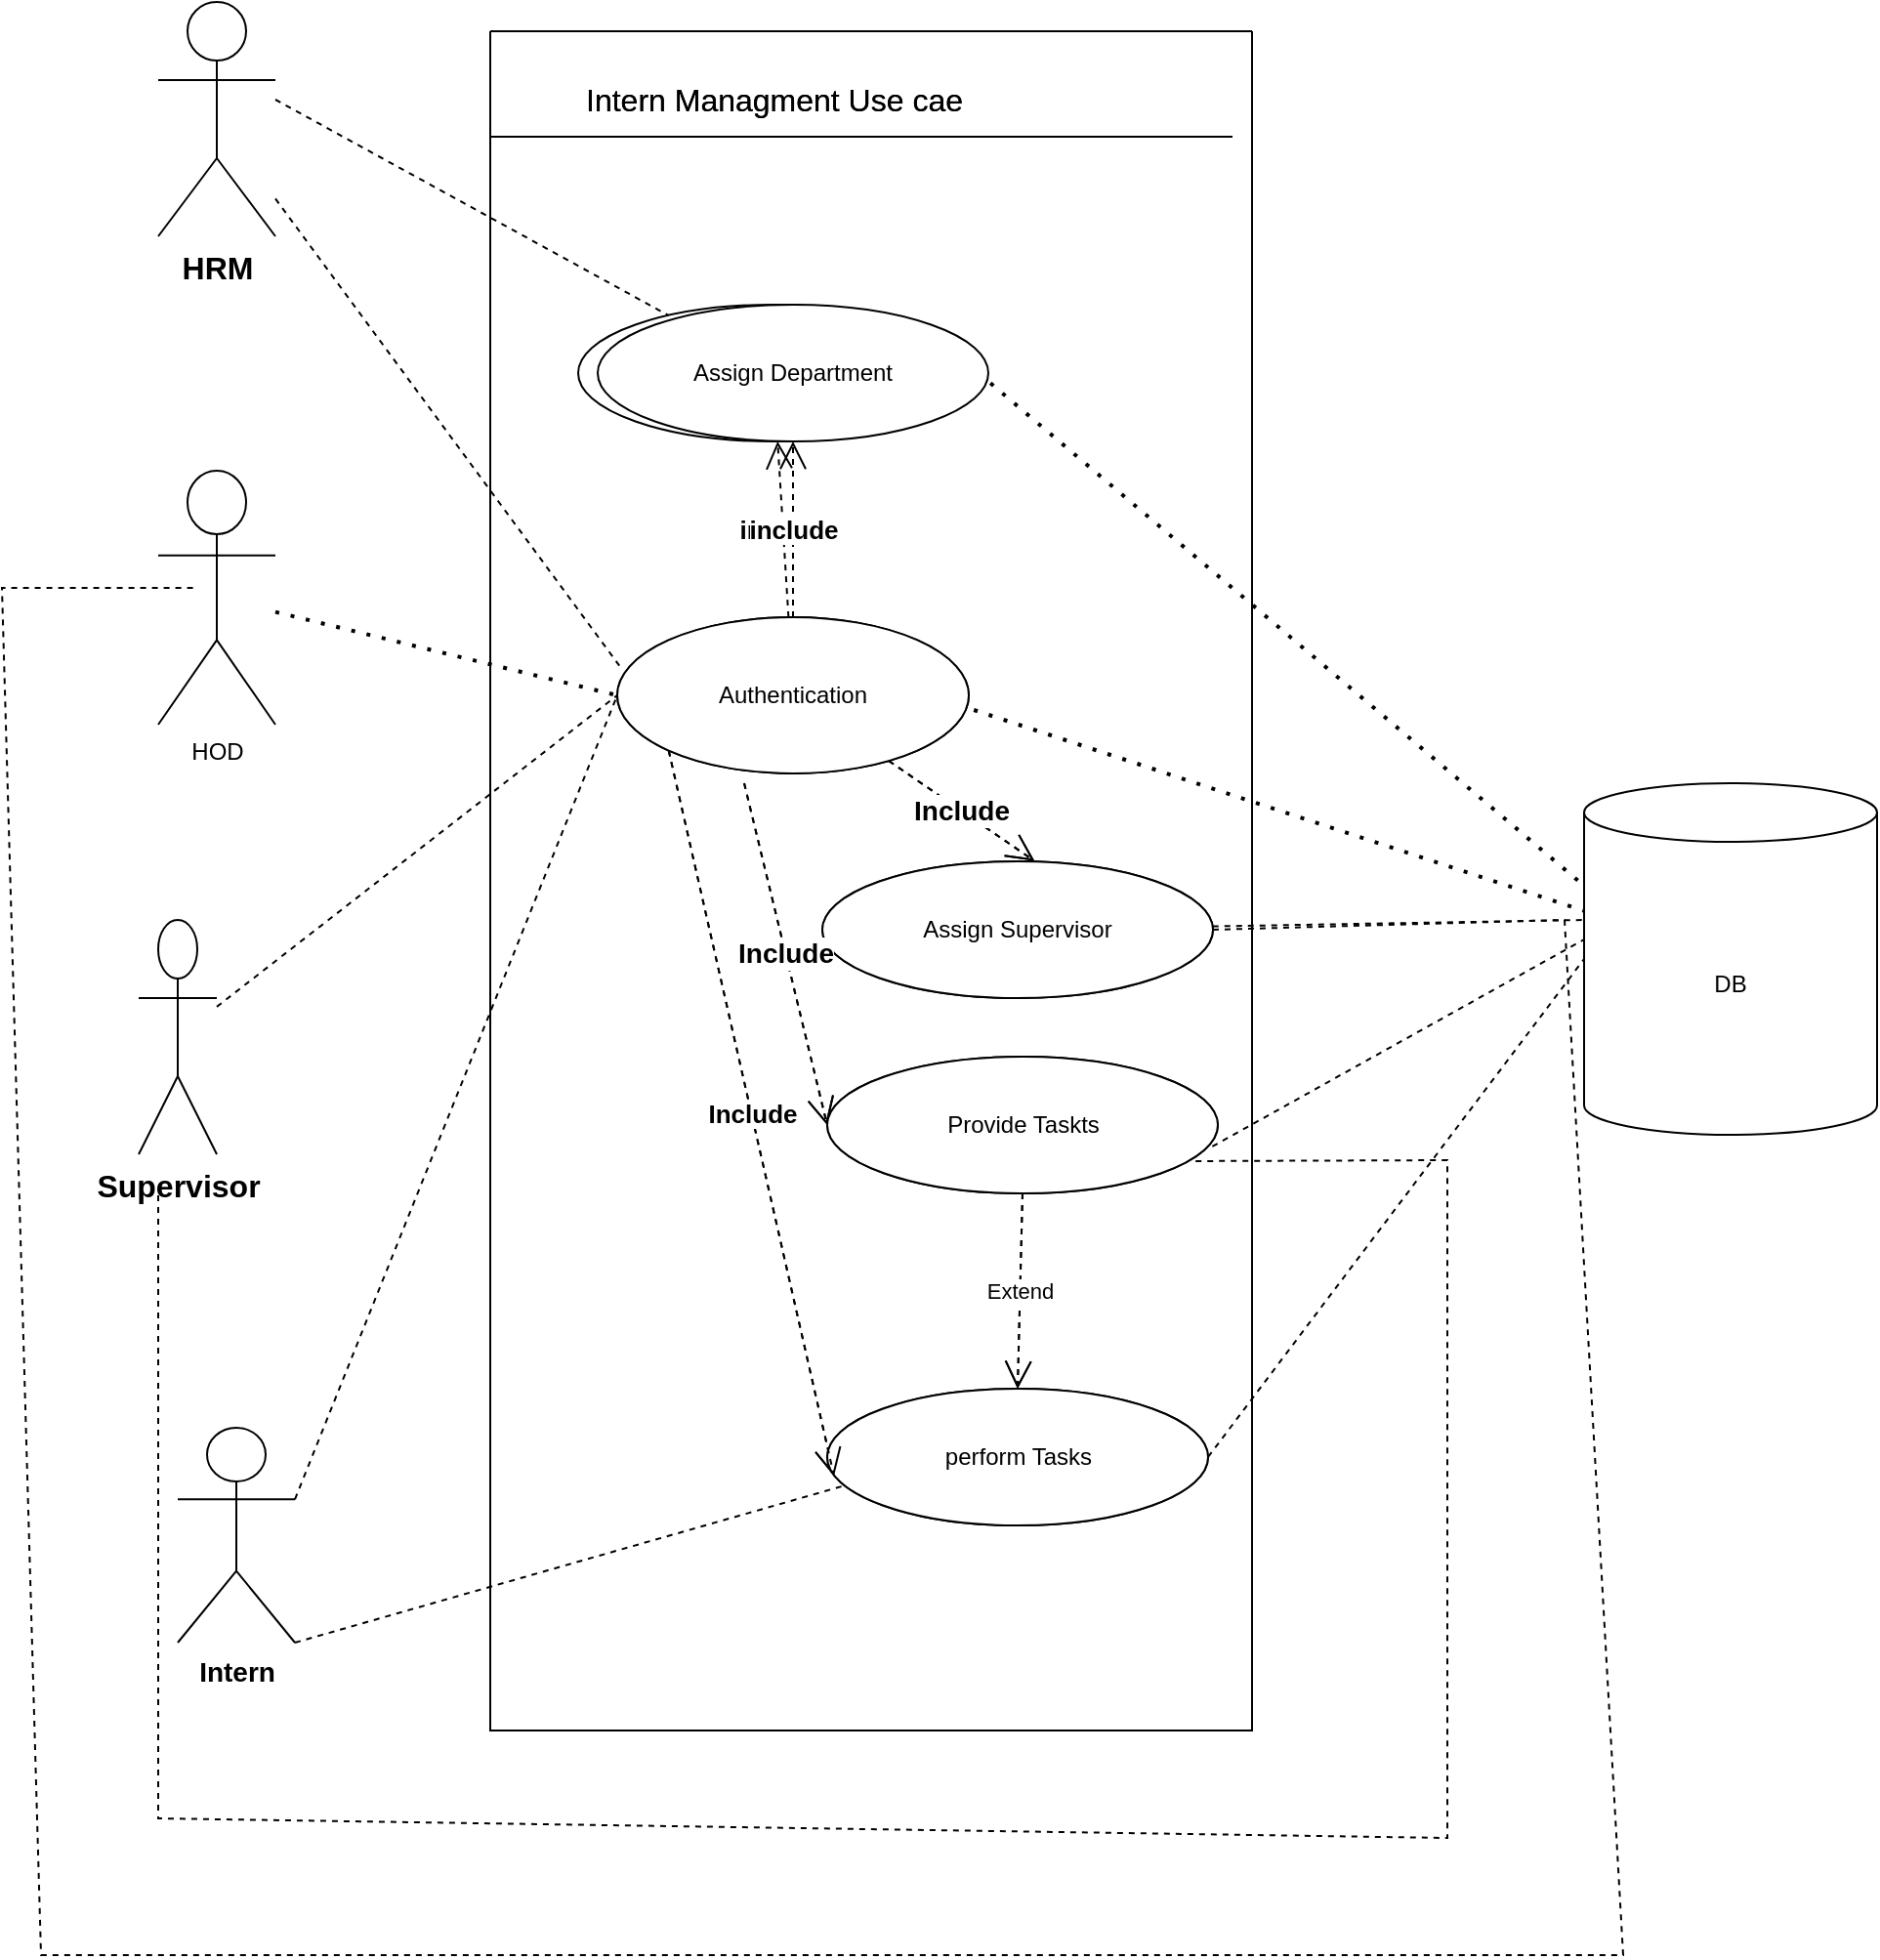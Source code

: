 <mxfile version="24.4.0" type="github">
  <diagram name="Page-1" id="RYTVGtYCtdf6n45jKJDW">
    <mxGraphModel dx="1222" dy="586" grid="1" gridSize="10" guides="1" tooltips="1" connect="1" arrows="1" fold="1" page="1" pageScale="1" pageWidth="850" pageHeight="1100" math="0" shadow="0">
      <root>
        <mxCell id="0" />
        <mxCell id="1" parent="0" />
        <mxCell id="Lg54S9610k611saLA15z-1" value="&lt;font style=&quot;font-size: 16px;&quot;&gt;&lt;b&gt;HRM&lt;/b&gt;&lt;/font&gt;" style="shape=umlActor;verticalLabelPosition=bottom;verticalAlign=top;html=1;outlineConnect=0;" vertex="1" parent="1">
          <mxGeometry x="100" y="100" width="60" height="120" as="geometry" />
        </mxCell>
        <mxCell id="Lg54S9610k611saLA15z-2" value="HOD" style="shape=umlActor;verticalLabelPosition=bottom;verticalAlign=top;html=1;outlineConnect=0;fontStyle=0" vertex="1" parent="1">
          <mxGeometry x="100" y="340" width="60" height="130" as="geometry" />
        </mxCell>
        <mxCell id="Lg54S9610k611saLA15z-3" value="&lt;font style=&quot;font-size: 14px;&quot;&gt;&lt;b&gt;Intern&lt;/b&gt;&lt;/font&gt;" style="shape=umlActor;verticalLabelPosition=bottom;verticalAlign=top;html=1;outlineConnect=0;" vertex="1" parent="1">
          <mxGeometry x="110" y="830" width="60" height="110" as="geometry" />
        </mxCell>
        <mxCell id="Lg54S9610k611saLA15z-4" value="&lt;font style=&quot;font-size: 16px;&quot;&gt;&lt;b&gt;Supervisor&lt;/b&gt;&lt;/font&gt;" style="shape=umlActor;verticalLabelPosition=bottom;verticalAlign=top;html=1;outlineConnect=0;" vertex="1" parent="1">
          <mxGeometry x="90" y="570" width="40" height="120" as="geometry" />
        </mxCell>
        <mxCell id="Lg54S9610k611saLA15z-6" value="" style="swimlane;startSize=0;" vertex="1" parent="1">
          <mxGeometry x="270" y="115" width="390" height="870" as="geometry" />
        </mxCell>
        <mxCell id="Lg54S9610k611saLA15z-8" value="" style="line;strokeWidth=1;fillColor=none;align=left;verticalAlign=middle;spacingTop=-1;spacingLeft=3;spacingRight=3;rotatable=0;labelPosition=right;points=[];portConstraint=eastwest;strokeColor=inherit;" vertex="1" parent="Lg54S9610k611saLA15z-6">
          <mxGeometry y="50" width="380" height="8" as="geometry" />
        </mxCell>
        <mxCell id="Lg54S9610k611saLA15z-9" value="&lt;font style=&quot;font-size: 16px;&quot;&gt;Intern Managment Use cae&lt;/font&gt;" style="text;html=1;align=center;verticalAlign=middle;resizable=0;points=[];autosize=1;strokeColor=none;fillColor=none;" vertex="1" parent="Lg54S9610k611saLA15z-6">
          <mxGeometry x="35" y="20" width="220" height="30" as="geometry" />
        </mxCell>
        <mxCell id="Lg54S9610k611saLA15z-10" value="Authentication" style="ellipse;whiteSpace=wrap;html=1;" vertex="1" parent="Lg54S9610k611saLA15z-6">
          <mxGeometry x="65" y="300" width="180" height="80" as="geometry" />
        </mxCell>
        <mxCell id="Lg54S9610k611saLA15z-18" value="Assign Department" style="ellipse;whiteSpace=wrap;html=1;" vertex="1" parent="Lg54S9610k611saLA15z-6">
          <mxGeometry x="45" y="140" width="200" height="70" as="geometry" />
        </mxCell>
        <mxCell id="Lg54S9610k611saLA15z-19" value="Assign Supervisor" style="ellipse;whiteSpace=wrap;html=1;" vertex="1" parent="Lg54S9610k611saLA15z-6">
          <mxGeometry x="170" y="425" width="200" height="70" as="geometry" />
        </mxCell>
        <mxCell id="Lg54S9610k611saLA15z-20" value="Provide Taskts" style="ellipse;whiteSpace=wrap;html=1;" vertex="1" parent="Lg54S9610k611saLA15z-6">
          <mxGeometry x="172.5" y="525" width="200" height="70" as="geometry" />
        </mxCell>
        <mxCell id="Lg54S9610k611saLA15z-21" value="perform Tasks" style="ellipse;whiteSpace=wrap;html=1;" vertex="1" parent="Lg54S9610k611saLA15z-6">
          <mxGeometry x="172.5" y="695" width="195" height="70" as="geometry" />
        </mxCell>
        <mxCell id="Lg54S9610k611saLA15z-38" value="&lt;font style=&quot;font-size: 13px;&quot;&gt;&lt;b&gt;include&lt;/b&gt;&lt;/font&gt;" style="endArrow=open;endSize=12;dashed=1;html=1;rounded=0;" edge="1" parent="Lg54S9610k611saLA15z-6" source="Lg54S9610k611saLA15z-10" target="Lg54S9610k611saLA15z-18">
          <mxGeometry width="160" relative="1" as="geometry">
            <mxPoint x="-20" y="235" as="sourcePoint" />
            <mxPoint x="140" y="235" as="targetPoint" />
          </mxGeometry>
        </mxCell>
        <mxCell id="Lg54S9610k611saLA15z-41" value="&lt;font style=&quot;font-size: 14px;&quot;&gt;&lt;b&gt;Include&lt;/b&gt;&lt;/font&gt;" style="endArrow=open;endSize=12;dashed=1;html=1;rounded=0;entryX=0.543;entryY=-0.003;entryDx=0;entryDy=0;entryPerimeter=0;" edge="1" parent="Lg54S9610k611saLA15z-6" source="Lg54S9610k611saLA15z-10" target="Lg54S9610k611saLA15z-19">
          <mxGeometry width="160" relative="1" as="geometry">
            <mxPoint x="-115" y="265" as="sourcePoint" />
            <mxPoint x="155" y="540" as="targetPoint" />
          </mxGeometry>
        </mxCell>
        <mxCell id="Lg54S9610k611saLA15z-43" value="&lt;font style=&quot;font-size: 14px;&quot;&gt;&lt;b&gt;Include&lt;/b&gt;&lt;/font&gt;" style="endArrow=open;endSize=12;dashed=1;html=1;rounded=0;entryX=0;entryY=0.5;entryDx=0;entryDy=0;" edge="1" parent="Lg54S9610k611saLA15z-6" target="Lg54S9610k611saLA15z-20">
          <mxGeometry width="160" relative="1" as="geometry">
            <mxPoint x="130" y="385" as="sourcePoint" />
            <mxPoint x="290" y="385" as="targetPoint" />
          </mxGeometry>
        </mxCell>
        <mxCell id="Lg54S9610k611saLA15z-44" value="&lt;font style=&quot;font-size: 13px;&quot;&gt;&lt;b&gt;Include&lt;/b&gt;&lt;/font&gt;" style="endArrow=open;endSize=12;dashed=1;html=1;rounded=0;exitX=0;exitY=1;exitDx=0;exitDy=0;entryX=0.018;entryY=0.639;entryDx=0;entryDy=0;entryPerimeter=0;" edge="1" parent="Lg54S9610k611saLA15z-6" source="Lg54S9610k611saLA15z-10" target="Lg54S9610k611saLA15z-21">
          <mxGeometry width="160" relative="1" as="geometry">
            <mxPoint x="20" y="685" as="sourcePoint" />
            <mxPoint x="180" y="685" as="targetPoint" />
          </mxGeometry>
        </mxCell>
        <mxCell id="Lg54S9610k611saLA15z-46" value="Extend" style="endArrow=open;endSize=12;dashed=1;html=1;rounded=0;exitX=0.5;exitY=1;exitDx=0;exitDy=0;entryX=0.5;entryY=0;entryDx=0;entryDy=0;" edge="1" parent="Lg54S9610k611saLA15z-6" source="Lg54S9610k611saLA15z-20" target="Lg54S9610k611saLA15z-21">
          <mxGeometry width="160" relative="1" as="geometry">
            <mxPoint x="70" y="795" as="sourcePoint" />
            <mxPoint x="230" y="795" as="targetPoint" />
          </mxGeometry>
        </mxCell>
        <mxCell id="Lg54S9610k611saLA15z-47" value="" style="endArrow=none;dashed=1;html=1;rounded=0;exitX=1;exitY=1;exitDx=0;exitDy=0;exitPerimeter=0;" edge="1" parent="Lg54S9610k611saLA15z-6" source="Lg54S9610k611saLA15z-3">
          <mxGeometry width="50" height="50" relative="1" as="geometry">
            <mxPoint x="130" y="795" as="sourcePoint" />
            <mxPoint x="180" y="745" as="targetPoint" />
          </mxGeometry>
        </mxCell>
        <mxCell id="Lg54S9610k611saLA15z-48" value="" style="endArrow=none;dashed=1;html=1;dashPattern=1 3;strokeWidth=2;rounded=0;" edge="1" parent="Lg54S9610k611saLA15z-6" target="Lg54S9610k611saLA15z-7">
          <mxGeometry width="50" height="50" relative="1" as="geometry">
            <mxPoint x="240" y="345" as="sourcePoint" />
            <mxPoint x="290" y="295" as="targetPoint" />
          </mxGeometry>
        </mxCell>
        <mxCell id="Lg54S9610k611saLA15z-49" value="" style="endArrow=none;dashed=1;html=1;dashPattern=1 3;strokeWidth=2;rounded=0;entryX=0;entryY=0;entryDx=0;entryDy=52.5;entryPerimeter=0;" edge="1" parent="Lg54S9610k611saLA15z-6" target="Lg54S9610k611saLA15z-7">
          <mxGeometry width="50" height="50" relative="1" as="geometry">
            <mxPoint x="250" y="175" as="sourcePoint" />
            <mxPoint x="300" y="125" as="targetPoint" />
          </mxGeometry>
        </mxCell>
        <mxCell id="Lg54S9610k611saLA15z-7" value="DB" style="shape=cylinder3;whiteSpace=wrap;html=1;boundedLbl=1;backgroundOutline=1;size=15;" vertex="1" parent="1">
          <mxGeometry x="830" y="500" width="150" height="180" as="geometry" />
        </mxCell>
        <mxCell id="Lg54S9610k611saLA15z-30" value="" style="endArrow=none;dashed=1;html=1;dashPattern=1 3;strokeWidth=2;rounded=0;entryX=0;entryY=0.5;entryDx=0;entryDy=0;" edge="1" parent="1" source="Lg54S9610k611saLA15z-2" target="Lg54S9610k611saLA15z-10">
          <mxGeometry width="50" height="50" relative="1" as="geometry">
            <mxPoint x="190" y="390" as="sourcePoint" />
            <mxPoint x="240" y="340" as="targetPoint" />
          </mxGeometry>
        </mxCell>
        <mxCell id="Lg54S9610k611saLA15z-31" value="" style="endArrow=none;dashed=1;html=1;rounded=0;entryX=0;entryY=0.5;entryDx=0;entryDy=0;" edge="1" parent="1" source="Lg54S9610k611saLA15z-4" target="Lg54S9610k611saLA15z-10">
          <mxGeometry width="50" height="50" relative="1" as="geometry">
            <mxPoint x="230" y="510" as="sourcePoint" />
            <mxPoint x="280" y="460" as="targetPoint" />
          </mxGeometry>
        </mxCell>
        <mxCell id="Lg54S9610k611saLA15z-32" value="" style="endArrow=none;dashed=1;html=1;rounded=0;exitX=1;exitY=0.333;exitDx=0;exitDy=0;exitPerimeter=0;entryX=0;entryY=0.5;entryDx=0;entryDy=0;" edge="1" parent="1" source="Lg54S9610k611saLA15z-3" target="Lg54S9610k611saLA15z-10">
          <mxGeometry width="50" height="50" relative="1" as="geometry">
            <mxPoint x="230" y="510" as="sourcePoint" />
            <mxPoint x="280" y="460" as="targetPoint" />
          </mxGeometry>
        </mxCell>
        <mxCell id="Lg54S9610k611saLA15z-33" value="" style="endArrow=none;dashed=1;html=1;rounded=0;entryX=0.006;entryY=0.31;entryDx=0;entryDy=0;entryPerimeter=0;" edge="1" parent="1" source="Lg54S9610k611saLA15z-1" target="Lg54S9610k611saLA15z-10">
          <mxGeometry width="50" height="50" relative="1" as="geometry">
            <mxPoint x="170" y="160" as="sourcePoint" />
            <mxPoint x="220" y="110" as="targetPoint" />
          </mxGeometry>
        </mxCell>
        <mxCell id="Lg54S9610k611saLA15z-34" value="" style="endArrow=none;dashed=1;html=1;rounded=0;" edge="1" parent="1" target="Lg54S9610k611saLA15z-18">
          <mxGeometry width="50" height="50" relative="1" as="geometry">
            <mxPoint x="160" y="150" as="sourcePoint" />
            <mxPoint x="210" y="100" as="targetPoint" />
          </mxGeometry>
        </mxCell>
        <mxCell id="Lg54S9610k611saLA15z-50" value="" style="endArrow=none;dashed=1;html=1;rounded=0;" edge="1" parent="1" source="Lg54S9610k611saLA15z-19">
          <mxGeometry width="50" height="50" relative="1" as="geometry">
            <mxPoint x="780" y="620" as="sourcePoint" />
            <mxPoint x="830" y="570" as="targetPoint" />
          </mxGeometry>
        </mxCell>
        <mxCell id="Lg54S9610k611saLA15z-51" value="" style="endArrow=none;dashed=1;html=1;rounded=0;exitX=0.986;exitY=0.657;exitDx=0;exitDy=0;exitPerimeter=0;" edge="1" parent="1" source="Lg54S9610k611saLA15z-20">
          <mxGeometry width="50" height="50" relative="1" as="geometry">
            <mxPoint x="780" y="630" as="sourcePoint" />
            <mxPoint x="830" y="580" as="targetPoint" />
          </mxGeometry>
        </mxCell>
        <mxCell id="Lg54S9610k611saLA15z-52" value="" style="endArrow=none;dashed=1;html=1;rounded=0;exitX=1;exitY=0.5;exitDx=0;exitDy=0;" edge="1" parent="1" source="Lg54S9610k611saLA15z-21">
          <mxGeometry width="50" height="50" relative="1" as="geometry">
            <mxPoint x="780" y="640" as="sourcePoint" />
            <mxPoint x="830" y="590" as="targetPoint" />
          </mxGeometry>
        </mxCell>
        <mxCell id="Lg54S9610k611saLA15z-54" value="" style="swimlane;startSize=0;" vertex="1" parent="1">
          <mxGeometry x="270" y="115" width="390" height="870" as="geometry" />
        </mxCell>
        <mxCell id="Lg54S9610k611saLA15z-55" value="" style="line;strokeWidth=1;fillColor=none;align=left;verticalAlign=middle;spacingTop=-1;spacingLeft=3;spacingRight=3;rotatable=0;labelPosition=right;points=[];portConstraint=eastwest;strokeColor=inherit;" vertex="1" parent="Lg54S9610k611saLA15z-54">
          <mxGeometry y="50" width="380" height="8" as="geometry" />
        </mxCell>
        <mxCell id="Lg54S9610k611saLA15z-56" value="&lt;font style=&quot;font-size: 16px;&quot;&gt;Intern Managment Use cae&lt;/font&gt;" style="text;html=1;align=center;verticalAlign=middle;resizable=0;points=[];autosize=1;strokeColor=none;fillColor=none;" vertex="1" parent="Lg54S9610k611saLA15z-54">
          <mxGeometry x="35" y="20" width="220" height="30" as="geometry" />
        </mxCell>
        <mxCell id="Lg54S9610k611saLA15z-57" value="Authentication" style="ellipse;whiteSpace=wrap;html=1;" vertex="1" parent="Lg54S9610k611saLA15z-54">
          <mxGeometry x="65" y="300" width="180" height="80" as="geometry" />
        </mxCell>
        <mxCell id="Lg54S9610k611saLA15z-58" value="Assign Department" style="ellipse;whiteSpace=wrap;html=1;" vertex="1" parent="Lg54S9610k611saLA15z-54">
          <mxGeometry x="55" y="140" width="200" height="70" as="geometry" />
        </mxCell>
        <mxCell id="Lg54S9610k611saLA15z-59" value="Assign Supervisor" style="ellipse;whiteSpace=wrap;html=1;" vertex="1" parent="Lg54S9610k611saLA15z-54">
          <mxGeometry x="170" y="425" width="200" height="70" as="geometry" />
        </mxCell>
        <mxCell id="Lg54S9610k611saLA15z-60" value="Provide Taskts" style="ellipse;whiteSpace=wrap;html=1;" vertex="1" parent="Lg54S9610k611saLA15z-54">
          <mxGeometry x="172.5" y="525" width="200" height="70" as="geometry" />
        </mxCell>
        <mxCell id="Lg54S9610k611saLA15z-61" value="perform Tasks" style="ellipse;whiteSpace=wrap;html=1;" vertex="1" parent="Lg54S9610k611saLA15z-54">
          <mxGeometry x="172.5" y="695" width="195" height="70" as="geometry" />
        </mxCell>
        <mxCell id="Lg54S9610k611saLA15z-62" value="&lt;font style=&quot;font-size: 13px;&quot;&gt;&lt;b&gt;include&lt;/b&gt;&lt;/font&gt;" style="endArrow=open;endSize=12;dashed=1;html=1;rounded=0;" edge="1" parent="Lg54S9610k611saLA15z-54" source="Lg54S9610k611saLA15z-57" target="Lg54S9610k611saLA15z-58">
          <mxGeometry width="160" relative="1" as="geometry">
            <mxPoint x="-20" y="235" as="sourcePoint" />
            <mxPoint x="140" y="235" as="targetPoint" />
          </mxGeometry>
        </mxCell>
        <mxCell id="Lg54S9610k611saLA15z-63" value="&lt;font style=&quot;font-size: 14px;&quot;&gt;&lt;b&gt;Include&lt;/b&gt;&lt;/font&gt;" style="endArrow=open;endSize=12;dashed=1;html=1;rounded=0;entryX=0.543;entryY=-0.003;entryDx=0;entryDy=0;entryPerimeter=0;" edge="1" parent="Lg54S9610k611saLA15z-54" source="Lg54S9610k611saLA15z-57" target="Lg54S9610k611saLA15z-59">
          <mxGeometry width="160" relative="1" as="geometry">
            <mxPoint x="-115" y="265" as="sourcePoint" />
            <mxPoint x="155" y="540" as="targetPoint" />
          </mxGeometry>
        </mxCell>
        <mxCell id="Lg54S9610k611saLA15z-64" value="&lt;font style=&quot;font-size: 14px;&quot;&gt;&lt;b&gt;Include&lt;/b&gt;&lt;/font&gt;" style="endArrow=open;endSize=12;dashed=1;html=1;rounded=0;entryX=0;entryY=0.5;entryDx=0;entryDy=0;" edge="1" parent="Lg54S9610k611saLA15z-54" target="Lg54S9610k611saLA15z-60">
          <mxGeometry width="160" relative="1" as="geometry">
            <mxPoint x="130" y="385" as="sourcePoint" />
            <mxPoint x="290" y="385" as="targetPoint" />
          </mxGeometry>
        </mxCell>
        <mxCell id="Lg54S9610k611saLA15z-65" value="&lt;font style=&quot;font-size: 13px;&quot;&gt;&lt;b&gt;Include&lt;/b&gt;&lt;/font&gt;" style="endArrow=open;endSize=12;dashed=1;html=1;rounded=0;exitX=0;exitY=1;exitDx=0;exitDy=0;entryX=0.018;entryY=0.639;entryDx=0;entryDy=0;entryPerimeter=0;" edge="1" parent="Lg54S9610k611saLA15z-54" source="Lg54S9610k611saLA15z-57" target="Lg54S9610k611saLA15z-61">
          <mxGeometry width="160" relative="1" as="geometry">
            <mxPoint x="20" y="685" as="sourcePoint" />
            <mxPoint x="180" y="685" as="targetPoint" />
          </mxGeometry>
        </mxCell>
        <mxCell id="Lg54S9610k611saLA15z-66" value="Extend" style="endArrow=open;endSize=12;dashed=1;html=1;rounded=0;exitX=0.5;exitY=1;exitDx=0;exitDy=0;entryX=0.5;entryY=0;entryDx=0;entryDy=0;" edge="1" parent="Lg54S9610k611saLA15z-54" source="Lg54S9610k611saLA15z-60" target="Lg54S9610k611saLA15z-61">
          <mxGeometry width="160" relative="1" as="geometry">
            <mxPoint x="70" y="795" as="sourcePoint" />
            <mxPoint x="230" y="795" as="targetPoint" />
          </mxGeometry>
        </mxCell>
        <mxCell id="Lg54S9610k611saLA15z-72" value="" style="endArrow=none;dashed=1;html=1;rounded=0;exitX=0.943;exitY=0.764;exitDx=0;exitDy=0;exitPerimeter=0;" edge="1" parent="1" source="Lg54S9610k611saLA15z-60">
          <mxGeometry width="50" height="50" relative="1" as="geometry">
            <mxPoint x="760" y="990" as="sourcePoint" />
            <mxPoint x="100" y="710" as="targetPoint" />
            <Array as="points">
              <mxPoint x="760" y="693" />
              <mxPoint x="760" y="790" />
              <mxPoint x="760" y="1040" />
              <mxPoint x="100" y="1030" />
            </Array>
          </mxGeometry>
        </mxCell>
        <mxCell id="Lg54S9610k611saLA15z-73" value="" style="endArrow=none;dashed=1;html=1;rounded=0;exitX=1;exitY=0.5;exitDx=0;exitDy=0;" edge="1" parent="1" source="Lg54S9610k611saLA15z-59">
          <mxGeometry width="50" height="50" relative="1" as="geometry">
            <mxPoint x="70" y="450" as="sourcePoint" />
            <mxPoint x="120" y="400" as="targetPoint" />
            <Array as="points">
              <mxPoint x="820" y="570" />
              <mxPoint x="850" y="1100" />
              <mxPoint x="40" y="1100" />
              <mxPoint x="20" y="400" />
            </Array>
          </mxGeometry>
        </mxCell>
      </root>
    </mxGraphModel>
  </diagram>
</mxfile>
